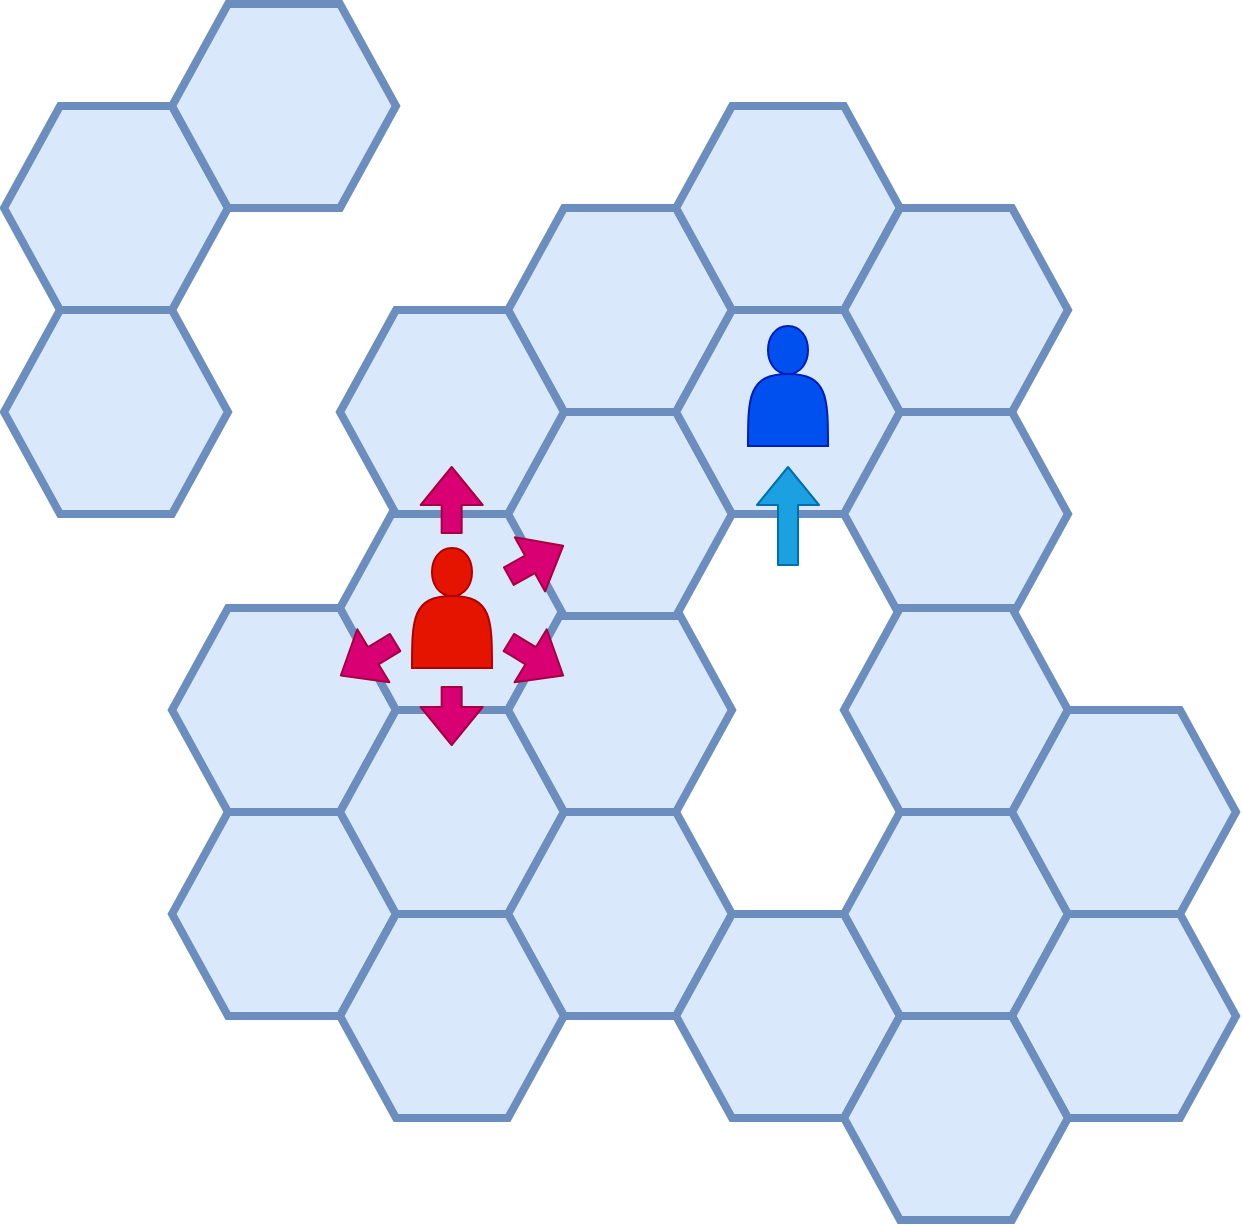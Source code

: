 <mxfile version="14.6.13" type="device"><diagram id="N-V1KI0MlNk8FPzi1Jcb" name="Page-1"><mxGraphModel dx="782" dy="1655" grid="1" gridSize="10" guides="1" tooltips="1" connect="1" arrows="1" fold="1" page="1" pageScale="1" pageWidth="850" pageHeight="1100" math="0" shadow="0"><root><mxCell id="0"/><mxCell id="1" parent="0"/><mxCell id="EHwjzsKYcUsKnhzR6Gdv-15" value="" style="shape=hexagon;strokeWidth=4;html=1;fillColor=#dae8fc;strokeColor=#6c8ebf;shadow=0;fontSize=10;align=center;fontStyle=0;whiteSpace=wrap;spacing=10;rounded=0;" parent="1" vertex="1"><mxGeometry x="260" y="181" width="112" height="102" as="geometry"/></mxCell><mxCell id="EHwjzsKYcUsKnhzR6Gdv-16" value="" style="shape=hexagon;strokeWidth=4;html=1;fillColor=#dae8fc;strokeColor=#6c8ebf;shadow=0;fontSize=10;align=center;fontStyle=0;whiteSpace=wrap;spacing=10;rounded=0;" parent="1" vertex="1"><mxGeometry x="260" y="283" width="112" height="102" as="geometry"/></mxCell><mxCell id="EHwjzsKYcUsKnhzR6Gdv-17" value="" style="shape=hexagon;strokeWidth=4;html=1;fillColor=#dae8fc;strokeColor=#6c8ebf;shadow=0;fontSize=10;align=center;fontStyle=0;whiteSpace=wrap;spacing=10;rounded=0;" parent="1" vertex="1"><mxGeometry x="344" y="232" width="112" height="102" as="geometry"/></mxCell><mxCell id="EHwjzsKYcUsKnhzR6Gdv-18" value="" style="shape=hexagon;strokeWidth=4;html=1;fillColor=#dae8fc;strokeColor=#6c8ebf;shadow=0;fontSize=10;align=center;fontStyle=0;whiteSpace=wrap;spacing=10;rounded=0;" parent="1" vertex="1"><mxGeometry x="344" y="130" width="112" height="102" as="geometry"/></mxCell><mxCell id="EHwjzsKYcUsKnhzR6Gdv-19" value="" style="shape=hexagon;strokeWidth=4;html=1;fillColor=#dae8fc;strokeColor=#6c8ebf;shadow=0;fontSize=10;align=center;fontStyle=0;whiteSpace=wrap;spacing=10;rounded=0;" parent="1" vertex="1"><mxGeometry x="428" y="181" width="112" height="102" as="geometry"/></mxCell><mxCell id="EHwjzsKYcUsKnhzR6Gdv-20" value="" style="shape=hexagon;strokeWidth=4;html=1;fillColor=#dae8fc;strokeColor=#6c8ebf;shadow=0;fontSize=10;align=center;fontStyle=0;whiteSpace=wrap;spacing=10;rounded=0;" parent="1" vertex="1"><mxGeometry x="428" y="283" width="112" height="102" as="geometry"/></mxCell><mxCell id="EHwjzsKYcUsKnhzR6Gdv-21" value="" style="shape=hexagon;strokeWidth=4;html=1;fillColor=#dae8fc;strokeColor=#6c8ebf;shadow=0;fontSize=10;align=center;fontStyle=0;whiteSpace=wrap;spacing=10;rounded=0;" parent="1" vertex="1"><mxGeometry x="344" y="334" width="112" height="102" as="geometry"/></mxCell><mxCell id="EHwjzsKYcUsKnhzR6Gdv-80" value="" style="shape=hexagon;strokeWidth=4;html=1;fillColor=#dae8fc;strokeColor=#6c8ebf;shadow=0;fontSize=10;align=center;fontStyle=0;whiteSpace=wrap;spacing=10;rounded=0;" parent="1" vertex="1"><mxGeometry x="428" y="-19" width="112" height="102" as="geometry"/></mxCell><mxCell id="EHwjzsKYcUsKnhzR6Gdv-81" value="" style="shape=hexagon;strokeWidth=4;html=1;fillColor=#dae8fc;strokeColor=#6c8ebf;shadow=0;fontSize=10;align=center;fontStyle=0;whiteSpace=wrap;spacing=10;rounded=0;" parent="1" vertex="1"><mxGeometry x="428" y="83" width="112" height="102" as="geometry"/></mxCell><mxCell id="EHwjzsKYcUsKnhzR6Gdv-82" value="" style="shape=hexagon;strokeWidth=4;html=1;fillColor=#dae8fc;strokeColor=#6c8ebf;shadow=0;fontSize=10;align=center;fontStyle=0;whiteSpace=wrap;spacing=10;rounded=0;" parent="1" vertex="1"><mxGeometry x="512" y="32" width="112" height="102" as="geometry"/></mxCell><mxCell id="EHwjzsKYcUsKnhzR6Gdv-83" value="" style="shape=hexagon;strokeWidth=4;html=1;fillColor=#dae8fc;strokeColor=#6c8ebf;shadow=0;fontSize=10;align=center;fontStyle=0;whiteSpace=wrap;spacing=10;rounded=0;" parent="1" vertex="1"><mxGeometry x="512" y="-70" width="112" height="102" as="geometry"/></mxCell><mxCell id="EHwjzsKYcUsKnhzR6Gdv-84" value="" style="shape=hexagon;strokeWidth=4;html=1;fillColor=#dae8fc;strokeColor=#6c8ebf;shadow=0;fontSize=10;align=center;fontStyle=0;whiteSpace=wrap;spacing=10;rounded=0;" parent="1" vertex="1"><mxGeometry x="596" y="-19" width="112" height="102" as="geometry"/></mxCell><mxCell id="EHwjzsKYcUsKnhzR6Gdv-85" value="" style="shape=hexagon;strokeWidth=4;html=1;fillColor=#dae8fc;strokeColor=#6c8ebf;shadow=0;fontSize=10;align=center;fontStyle=0;whiteSpace=wrap;spacing=10;rounded=0;" parent="1" vertex="1"><mxGeometry x="596" y="83" width="112" height="102" as="geometry"/></mxCell><mxCell id="EHwjzsKYcUsKnhzR6Gdv-88" value="" style="shape=hexagon;strokeWidth=4;html=1;fillColor=#dae8fc;strokeColor=#6c8ebf;shadow=0;fontSize=10;align=center;fontStyle=0;whiteSpace=wrap;spacing=10;rounded=0;" parent="1" vertex="1"><mxGeometry x="512" y="334" width="112" height="102" as="geometry"/></mxCell><mxCell id="EHwjzsKYcUsKnhzR6Gdv-89" value="" style="shape=hexagon;strokeWidth=4;html=1;fillColor=#dae8fc;strokeColor=#6c8ebf;shadow=0;fontSize=10;align=center;fontStyle=0;whiteSpace=wrap;spacing=10;rounded=0;" parent="1" vertex="1"><mxGeometry x="596" y="283" width="112" height="102" as="geometry"/></mxCell><mxCell id="EHwjzsKYcUsKnhzR6Gdv-90" value="" style="shape=hexagon;strokeWidth=4;html=1;fillColor=#dae8fc;strokeColor=#6c8ebf;shadow=0;fontSize=10;align=center;fontStyle=0;whiteSpace=wrap;spacing=10;rounded=0;" parent="1" vertex="1"><mxGeometry x="596" y="181" width="112" height="102" as="geometry"/></mxCell><mxCell id="EHwjzsKYcUsKnhzR6Gdv-91" value="" style="shape=hexagon;strokeWidth=4;html=1;fillColor=#dae8fc;strokeColor=#6c8ebf;shadow=0;fontSize=10;align=center;fontStyle=0;whiteSpace=wrap;spacing=10;rounded=0;" parent="1" vertex="1"><mxGeometry x="680" y="232" width="112" height="102" as="geometry"/></mxCell><mxCell id="EHwjzsKYcUsKnhzR6Gdv-92" value="" style="shape=hexagon;strokeWidth=4;html=1;fillColor=#dae8fc;strokeColor=#6c8ebf;shadow=0;fontSize=10;align=center;fontStyle=0;whiteSpace=wrap;spacing=10;rounded=0;" parent="1" vertex="1"><mxGeometry x="680" y="334" width="112" height="102" as="geometry"/></mxCell><mxCell id="EHwjzsKYcUsKnhzR6Gdv-93" value="" style="shape=hexagon;strokeWidth=4;html=1;fillColor=#dae8fc;strokeColor=#6c8ebf;shadow=0;fontSize=10;align=center;fontStyle=0;whiteSpace=wrap;spacing=10;rounded=0;" parent="1" vertex="1"><mxGeometry x="596" y="385" width="112" height="102" as="geometry"/></mxCell><mxCell id="EHwjzsKYcUsKnhzR6Gdv-94" value="" style="shape=hexagon;strokeWidth=4;html=1;fillColor=#dae8fc;strokeColor=#6c8ebf;shadow=0;fontSize=10;align=center;fontStyle=0;whiteSpace=wrap;spacing=10;rounded=0;" parent="1" vertex="1"><mxGeometry x="176" y="-70" width="112" height="102" as="geometry"/></mxCell><mxCell id="EHwjzsKYcUsKnhzR6Gdv-95" value="" style="shape=hexagon;strokeWidth=4;html=1;fillColor=#dae8fc;strokeColor=#6c8ebf;shadow=0;fontSize=10;align=center;fontStyle=0;whiteSpace=wrap;spacing=10;rounded=0;" parent="1" vertex="1"><mxGeometry x="176" y="32" width="112" height="102" as="geometry"/></mxCell><mxCell id="EHwjzsKYcUsKnhzR6Gdv-97" value="" style="shape=hexagon;strokeWidth=4;html=1;fillColor=#dae8fc;strokeColor=#6c8ebf;shadow=0;fontSize=10;align=center;fontStyle=0;whiteSpace=wrap;spacing=10;rounded=0;" parent="1" vertex="1"><mxGeometry x="260" y="-121" width="112" height="102" as="geometry"/></mxCell><mxCell id="EHwjzsKYcUsKnhzR6Gdv-99" value="" style="shape=hexagon;strokeWidth=4;html=1;fillColor=#dae8fc;strokeColor=#6c8ebf;shadow=0;fontSize=10;align=center;fontStyle=0;whiteSpace=wrap;spacing=10;rounded=0;" parent="1" vertex="1"><mxGeometry x="344" y="32" width="112" height="102" as="geometry"/></mxCell><mxCell id="EHwjzsKYcUsKnhzR6Gdv-140" value="" style="shape=flexArrow;endArrow=classic;html=1;fillColor=#d80073;sketch=0;strokeColor=#A50040;" parent="1" source="EHwjzsKYcUsKnhzR6Gdv-81" target="EHwjzsKYcUsKnhzR6Gdv-18" edge="1"><mxGeometry width="50" height="50" relative="1" as="geometry"><mxPoint x="425" y="170" as="sourcePoint"/><mxPoint x="475" y="120" as="targetPoint"/></mxGeometry></mxCell><mxCell id="EHwjzsKYcUsKnhzR6Gdv-143" value="" style="shape=flexArrow;endArrow=classic;html=1;fillColor=#d80073;sketch=0;strokeColor=#A50040;" parent="1" source="EHwjzsKYcUsKnhzR6Gdv-19" target="EHwjzsKYcUsKnhzR6Gdv-18" edge="1"><mxGeometry width="50" height="50" relative="1" as="geometry"><mxPoint x="438" y="175.333" as="sourcePoint"/><mxPoint x="466" y="159.667" as="targetPoint"/></mxGeometry></mxCell><mxCell id="EHwjzsKYcUsKnhzR6Gdv-144" value="" style="shape=flexArrow;endArrow=classic;html=1;fillColor=#d80073;sketch=0;strokeColor=#A50040;" parent="1" source="EHwjzsKYcUsKnhzR6Gdv-15" target="EHwjzsKYcUsKnhzR6Gdv-18" edge="1"><mxGeometry width="50" height="50" relative="1" as="geometry"><mxPoint x="350" y="210.003" as="sourcePoint"/><mxPoint x="378" y="194.337" as="targetPoint"/></mxGeometry></mxCell><mxCell id="EHwjzsKYcUsKnhzR6Gdv-145" value="" style="shape=flexArrow;endArrow=classic;html=1;fillColor=#d80073;sketch=0;strokeColor=#A50040;" parent="1" edge="1"><mxGeometry width="50" height="50" relative="1" as="geometry"><mxPoint x="399.83" y="220.003" as="sourcePoint"/><mxPoint x="399.83" y="250" as="targetPoint"/></mxGeometry></mxCell><mxCell id="EHwjzsKYcUsKnhzR6Gdv-147" value="" style="shape=flexArrow;endArrow=classic;html=1;fillColor=#d80073;sketch=0;strokeColor=#A50040;" parent="1" edge="1"><mxGeometry width="50" height="50" relative="1" as="geometry"><mxPoint x="399.83" y="144.003" as="sourcePoint"/><mxPoint x="399.83" y="110" as="targetPoint"/></mxGeometry></mxCell><mxCell id="EHwjzsKYcUsKnhzR6Gdv-148" value="" style="shape=flexArrow;endArrow=classic;html=1;fillColor=#f8cecc;sketch=0;" parent="1" target="EHwjzsKYcUsKnhzR6Gdv-99" edge="1"><mxGeometry width="50" height="50" relative="1" as="geometry"><mxPoint x="350" y="134.003" as="sourcePoint"/><mxPoint x="378" y="118.337" as="targetPoint"/></mxGeometry></mxCell><mxCell id="EHwjzsKYcUsKnhzR6Gdv-149" value="" style="shape=flexArrow;endArrow=classic;html=1;fillColor=#1ba1e2;sketch=0;strokeColor=#006EAF;" parent="1" edge="1"><mxGeometry width="50" height="50" relative="1" as="geometry"><mxPoint x="568" y="160" as="sourcePoint"/><mxPoint x="568" y="110" as="targetPoint"/></mxGeometry></mxCell><mxCell id="szUni4ct3WKfcjnYoWQU-1" value="" style="shape=actor;whiteSpace=wrap;html=1;fillColor=#0050ef;strokeColor=#001DBC;fontColor=#ffffff;" vertex="1" parent="1"><mxGeometry x="548" y="40" width="40" height="60" as="geometry"/></mxCell><mxCell id="szUni4ct3WKfcjnYoWQU-2" value="" style="shape=actor;whiteSpace=wrap;html=1;fillColor=#e51400;strokeColor=#B20000;fontColor=#ffffff;" vertex="1" parent="1"><mxGeometry x="380" y="151" width="40" height="60" as="geometry"/></mxCell></root></mxGraphModel></diagram></mxfile>